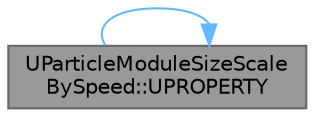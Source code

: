 digraph "UParticleModuleSizeScaleBySpeed::UPROPERTY"
{
 // INTERACTIVE_SVG=YES
 // LATEX_PDF_SIZE
  bgcolor="transparent";
  edge [fontname=Helvetica,fontsize=10,labelfontname=Helvetica,labelfontsize=10];
  node [fontname=Helvetica,fontsize=10,shape=box,height=0.2,width=0.4];
  rankdir="LR";
  Node1 [id="Node000001",label="UParticleModuleSizeScale\lBySpeed::UPROPERTY",height=0.2,width=0.4,color="gray40", fillcolor="grey60", style="filled", fontcolor="black",tooltip="The maximum amount by which to scale a particle in each dimension."];
  Node1 -> Node1 [id="edge1_Node000001_Node000001",color="steelblue1",style="solid",tooltip=" "];
}
